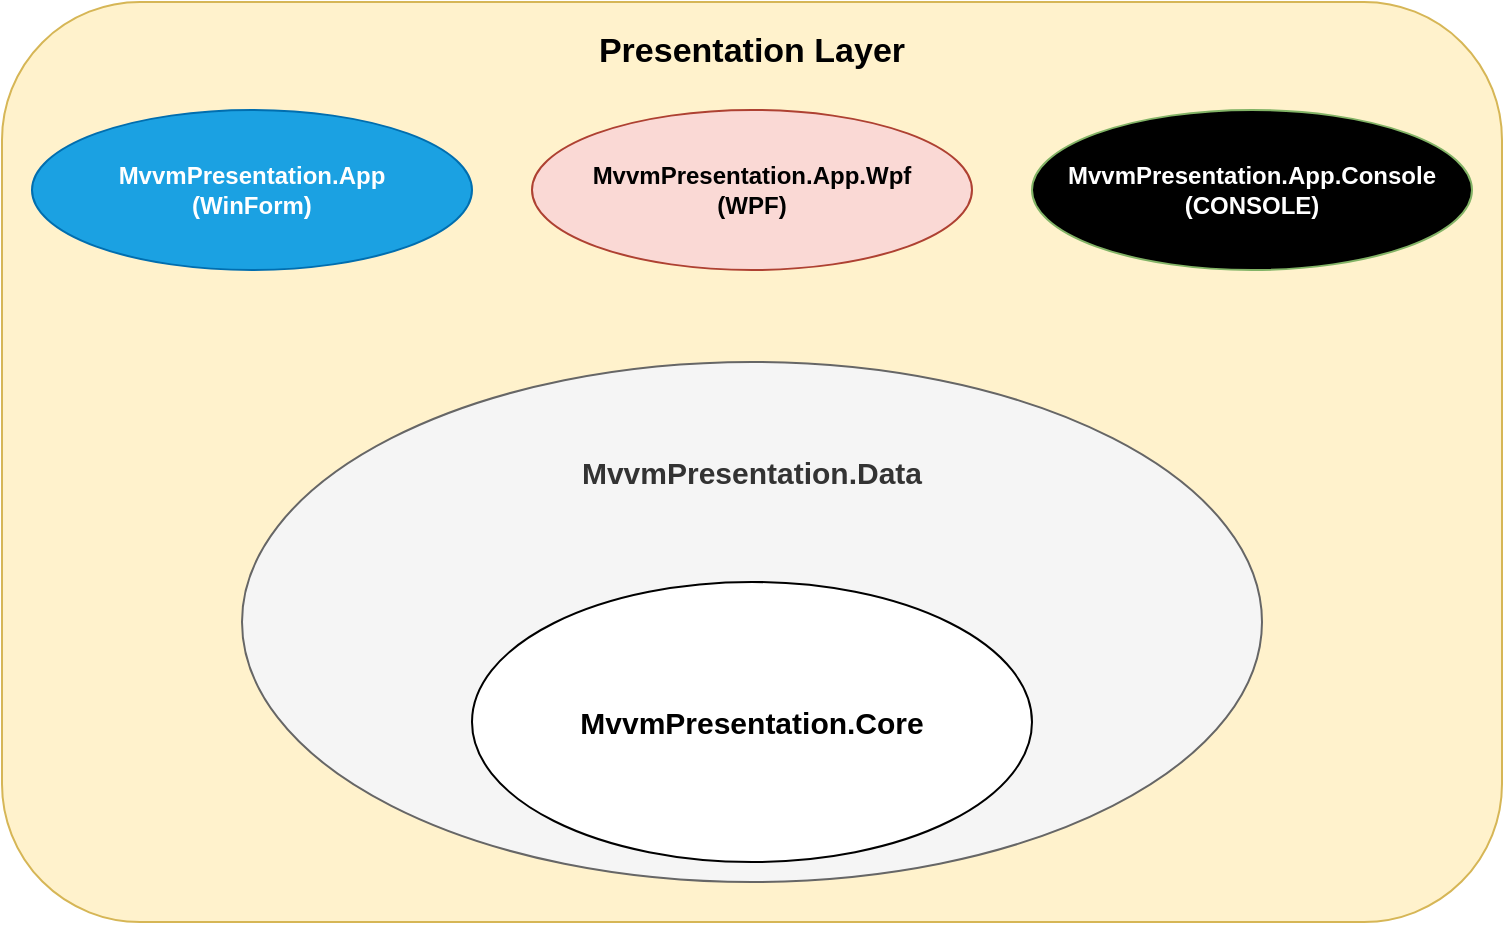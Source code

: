 <mxfile version="21.8.2" type="device">
  <diagram name="Page-1" id="toGraduW6WTGHMgWG4XV">
    <mxGraphModel dx="1418" dy="828" grid="1" gridSize="10" guides="1" tooltips="1" connect="1" arrows="1" fold="1" page="1" pageScale="1" pageWidth="1169" pageHeight="827" math="0" shadow="0">
      <root>
        <mxCell id="0" />
        <mxCell id="1" parent="0" />
        <mxCell id="6YZlwBT42vMe1gG0pOw6-6" value="Presentation Layer" style="rounded=1;whiteSpace=wrap;html=1;fontSize=17;fillColor=#fff2cc;strokeColor=#d6b656;verticalAlign=top;spacingTop=8;fontStyle=1" vertex="1" parent="1">
          <mxGeometry x="125" y="170" width="750" height="460" as="geometry" />
        </mxCell>
        <mxCell id="6YZlwBT42vMe1gG0pOw6-4" value="MvvmPresentation.Data" style="ellipse;whiteSpace=wrap;html=1;fillColor=#f5f5f5;fontColor=#333333;strokeColor=#666666;fontSize=15;fontStyle=1;labelPosition=center;verticalLabelPosition=middle;align=center;verticalAlign=top;spacingTop=40;" vertex="1" parent="1">
          <mxGeometry x="245" y="350" width="510" height="260" as="geometry" />
        </mxCell>
        <mxCell id="6YZlwBT42vMe1gG0pOw6-3" value="MvvmPresentation.Core" style="ellipse;whiteSpace=wrap;html=1;fontStyle=1;fontSize=15;" vertex="1" parent="1">
          <mxGeometry x="360" y="460" width="280" height="140" as="geometry" />
        </mxCell>
        <mxCell id="6YZlwBT42vMe1gG0pOw6-7" value="MvvmPresentation.App&lt;br&gt;(WinForm)" style="ellipse;whiteSpace=wrap;html=1;fontStyle=1;fillColor=#1ba1e2;strokeColor=#006EAF;fontColor=#ffffff;" vertex="1" parent="1">
          <mxGeometry x="140" y="224" width="220" height="80" as="geometry" />
        </mxCell>
        <mxCell id="6YZlwBT42vMe1gG0pOw6-8" value="MvvmPresentation.App.Wpf&lt;br&gt;(WPF)" style="ellipse;whiteSpace=wrap;html=1;fontStyle=1;fillColor=#fad9d5;strokeColor=#ae4132;" vertex="1" parent="1">
          <mxGeometry x="390" y="224" width="220" height="80" as="geometry" />
        </mxCell>
        <mxCell id="6YZlwBT42vMe1gG0pOw6-9" value="MvvmPresentation.App.Console&lt;br&gt;(CONSOLE)" style="ellipse;whiteSpace=wrap;html=1;fontStyle=1;fillColor=#000000;strokeColor=#82b366;fontColor=#FFFFFF;" vertex="1" parent="1">
          <mxGeometry x="640" y="224" width="220" height="80" as="geometry" />
        </mxCell>
      </root>
    </mxGraphModel>
  </diagram>
</mxfile>
